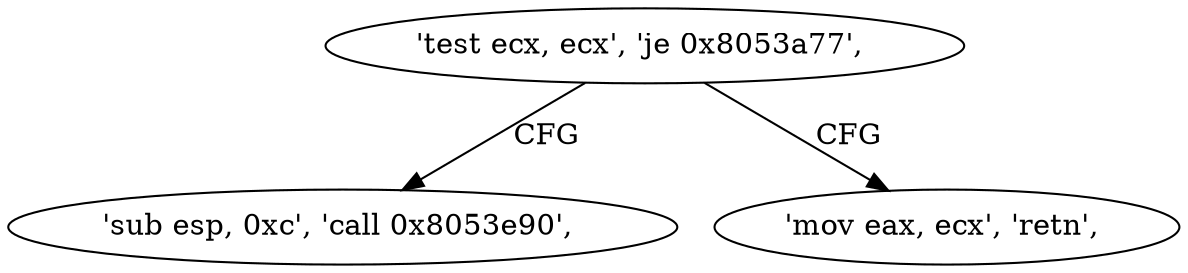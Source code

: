 digraph "func" {
"134560368" [label = "'test ecx, ecx', 'je 0x8053a77', " ]
"134560375" [label = "'sub esp, 0xc', 'call 0x8053e90', " ]
"134560372" [label = "'mov eax, ecx', 'retn', " ]
"134560368" -> "134560375" [ label = "CFG" ]
"134560368" -> "134560372" [ label = "CFG" ]
}
